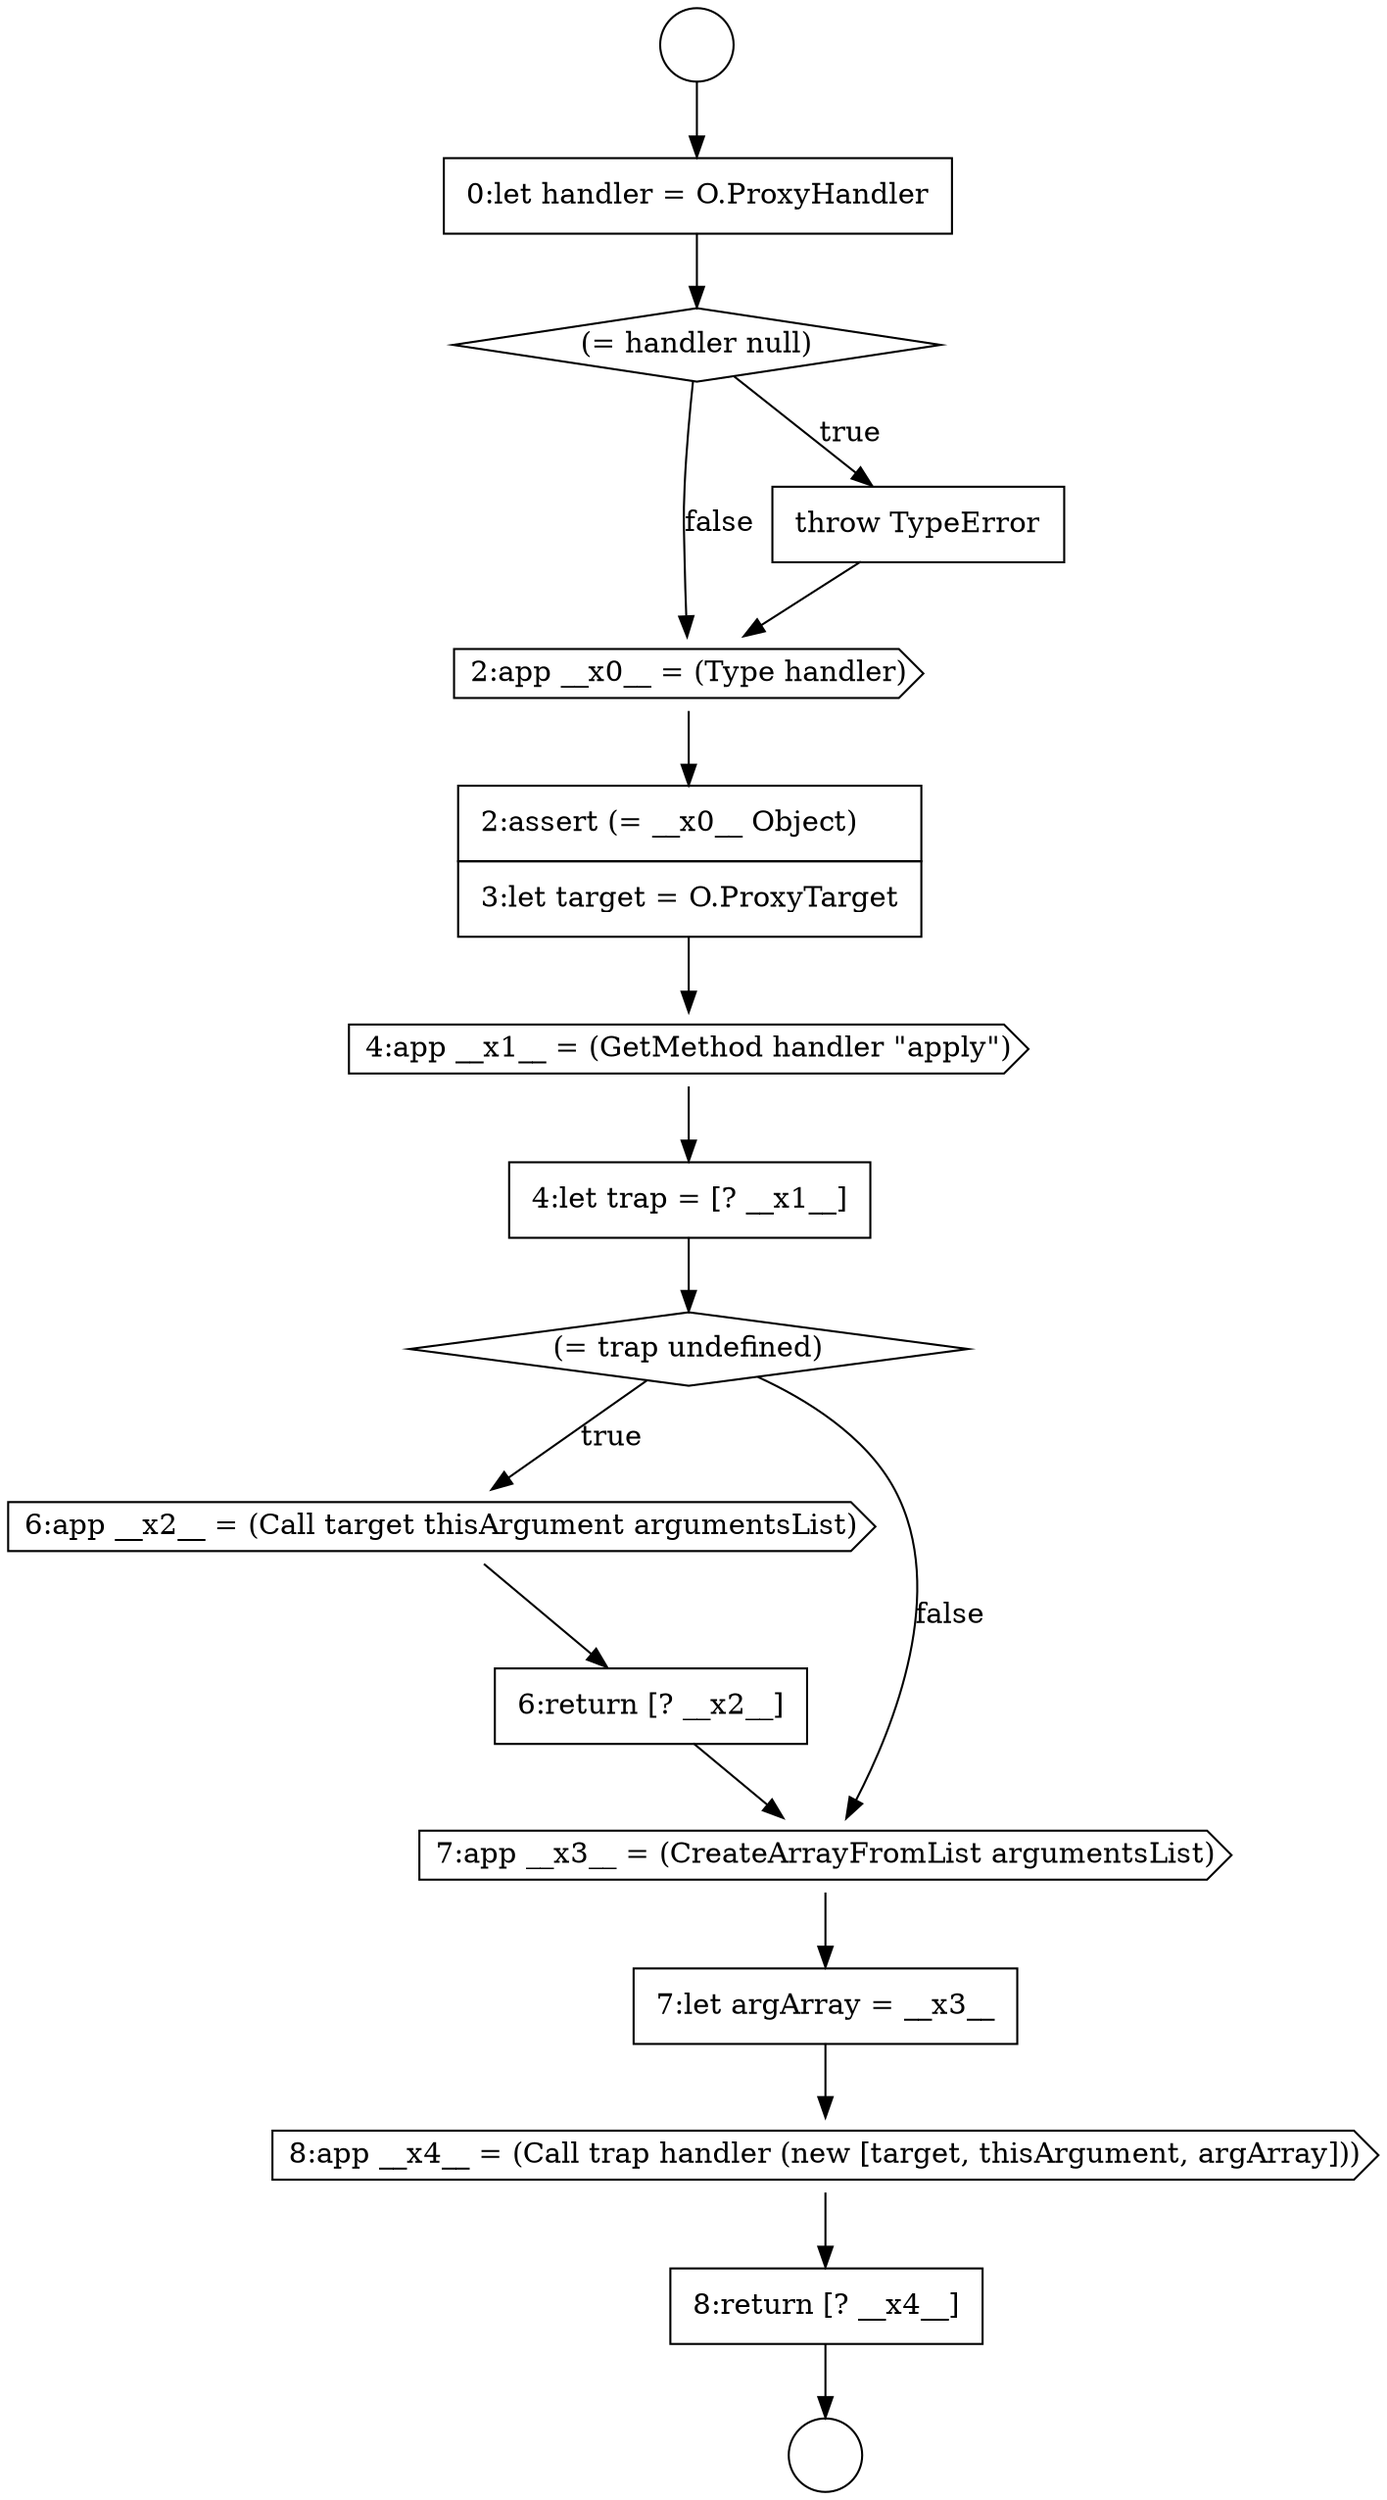 digraph {
  node3021 [shape=cds, label=<<font color="black">6:app __x2__ = (Call target thisArgument argumentsList)</font>> color="black" fillcolor="white" style=filled]
  node3012 [shape=circle label=" " color="black" fillcolor="white" style=filled]
  node3017 [shape=none, margin=0, label=<<font color="black">
    <table border="0" cellborder="1" cellspacing="0" cellpadding="10">
      <tr><td align="left">2:assert (= __x0__ Object)</td></tr>
      <tr><td align="left">3:let target = O.ProxyTarget</td></tr>
    </table>
  </font>> color="black" fillcolor="white" style=filled]
  node3014 [shape=diamond, label=<<font color="black">(= handler null)</font>> color="black" fillcolor="white" style=filled]
  node3011 [shape=circle label=" " color="black" fillcolor="white" style=filled]
  node3022 [shape=none, margin=0, label=<<font color="black">
    <table border="0" cellborder="1" cellspacing="0" cellpadding="10">
      <tr><td align="left">6:return [? __x2__]</td></tr>
    </table>
  </font>> color="black" fillcolor="white" style=filled]
  node3018 [shape=cds, label=<<font color="black">4:app __x1__ = (GetMethod handler &quot;apply&quot;)</font>> color="black" fillcolor="white" style=filled]
  node3023 [shape=cds, label=<<font color="black">7:app __x3__ = (CreateArrayFromList argumentsList)</font>> color="black" fillcolor="white" style=filled]
  node3016 [shape=cds, label=<<font color="black">2:app __x0__ = (Type handler)</font>> color="black" fillcolor="white" style=filled]
  node3024 [shape=none, margin=0, label=<<font color="black">
    <table border="0" cellborder="1" cellspacing="0" cellpadding="10">
      <tr><td align="left">7:let argArray = __x3__</td></tr>
    </table>
  </font>> color="black" fillcolor="white" style=filled]
  node3015 [shape=none, margin=0, label=<<font color="black">
    <table border="0" cellborder="1" cellspacing="0" cellpadding="10">
      <tr><td align="left">throw TypeError</td></tr>
    </table>
  </font>> color="black" fillcolor="white" style=filled]
  node3013 [shape=none, margin=0, label=<<font color="black">
    <table border="0" cellborder="1" cellspacing="0" cellpadding="10">
      <tr><td align="left">0:let handler = O.ProxyHandler</td></tr>
    </table>
  </font>> color="black" fillcolor="white" style=filled]
  node3019 [shape=none, margin=0, label=<<font color="black">
    <table border="0" cellborder="1" cellspacing="0" cellpadding="10">
      <tr><td align="left">4:let trap = [? __x1__]</td></tr>
    </table>
  </font>> color="black" fillcolor="white" style=filled]
  node3026 [shape=none, margin=0, label=<<font color="black">
    <table border="0" cellborder="1" cellspacing="0" cellpadding="10">
      <tr><td align="left">8:return [? __x4__]</td></tr>
    </table>
  </font>> color="black" fillcolor="white" style=filled]
  node3025 [shape=cds, label=<<font color="black">8:app __x4__ = (Call trap handler (new [target, thisArgument, argArray]))</font>> color="black" fillcolor="white" style=filled]
  node3020 [shape=diamond, label=<<font color="black">(= trap undefined)</font>> color="black" fillcolor="white" style=filled]
  node3019 -> node3020 [ color="black"]
  node3022 -> node3023 [ color="black"]
  node3014 -> node3015 [label=<<font color="black">true</font>> color="black"]
  node3014 -> node3016 [label=<<font color="black">false</font>> color="black"]
  node3020 -> node3021 [label=<<font color="black">true</font>> color="black"]
  node3020 -> node3023 [label=<<font color="black">false</font>> color="black"]
  node3018 -> node3019 [ color="black"]
  node3023 -> node3024 [ color="black"]
  node3024 -> node3025 [ color="black"]
  node3021 -> node3022 [ color="black"]
  node3025 -> node3026 [ color="black"]
  node3015 -> node3016 [ color="black"]
  node3026 -> node3012 [ color="black"]
  node3016 -> node3017 [ color="black"]
  node3011 -> node3013 [ color="black"]
  node3013 -> node3014 [ color="black"]
  node3017 -> node3018 [ color="black"]
}
